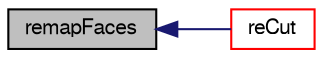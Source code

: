 digraph "remapFaces"
{
  bgcolor="transparent";
  edge [fontname="FreeSans",fontsize="10",labelfontname="FreeSans",labelfontsize="10"];
  node [fontname="FreeSans",fontsize="10",shape=record];
  rankdir="LR";
  Node30 [label="remapFaces",height=0.2,width=0.4,color="black", fillcolor="grey75", style="filled", fontcolor="black"];
  Node30 -> Node31 [dir="back",color="midnightblue",fontsize="10",style="solid",fontname="FreeSans"];
  Node31 [label="reCut",height=0.2,width=0.4,color="red",URL="$a29234.html#afc5a74b0ae963b8d5e674c5e8085a158",tooltip="recut mesh with existing planeDesc, restricted to a list of cells "];
}
